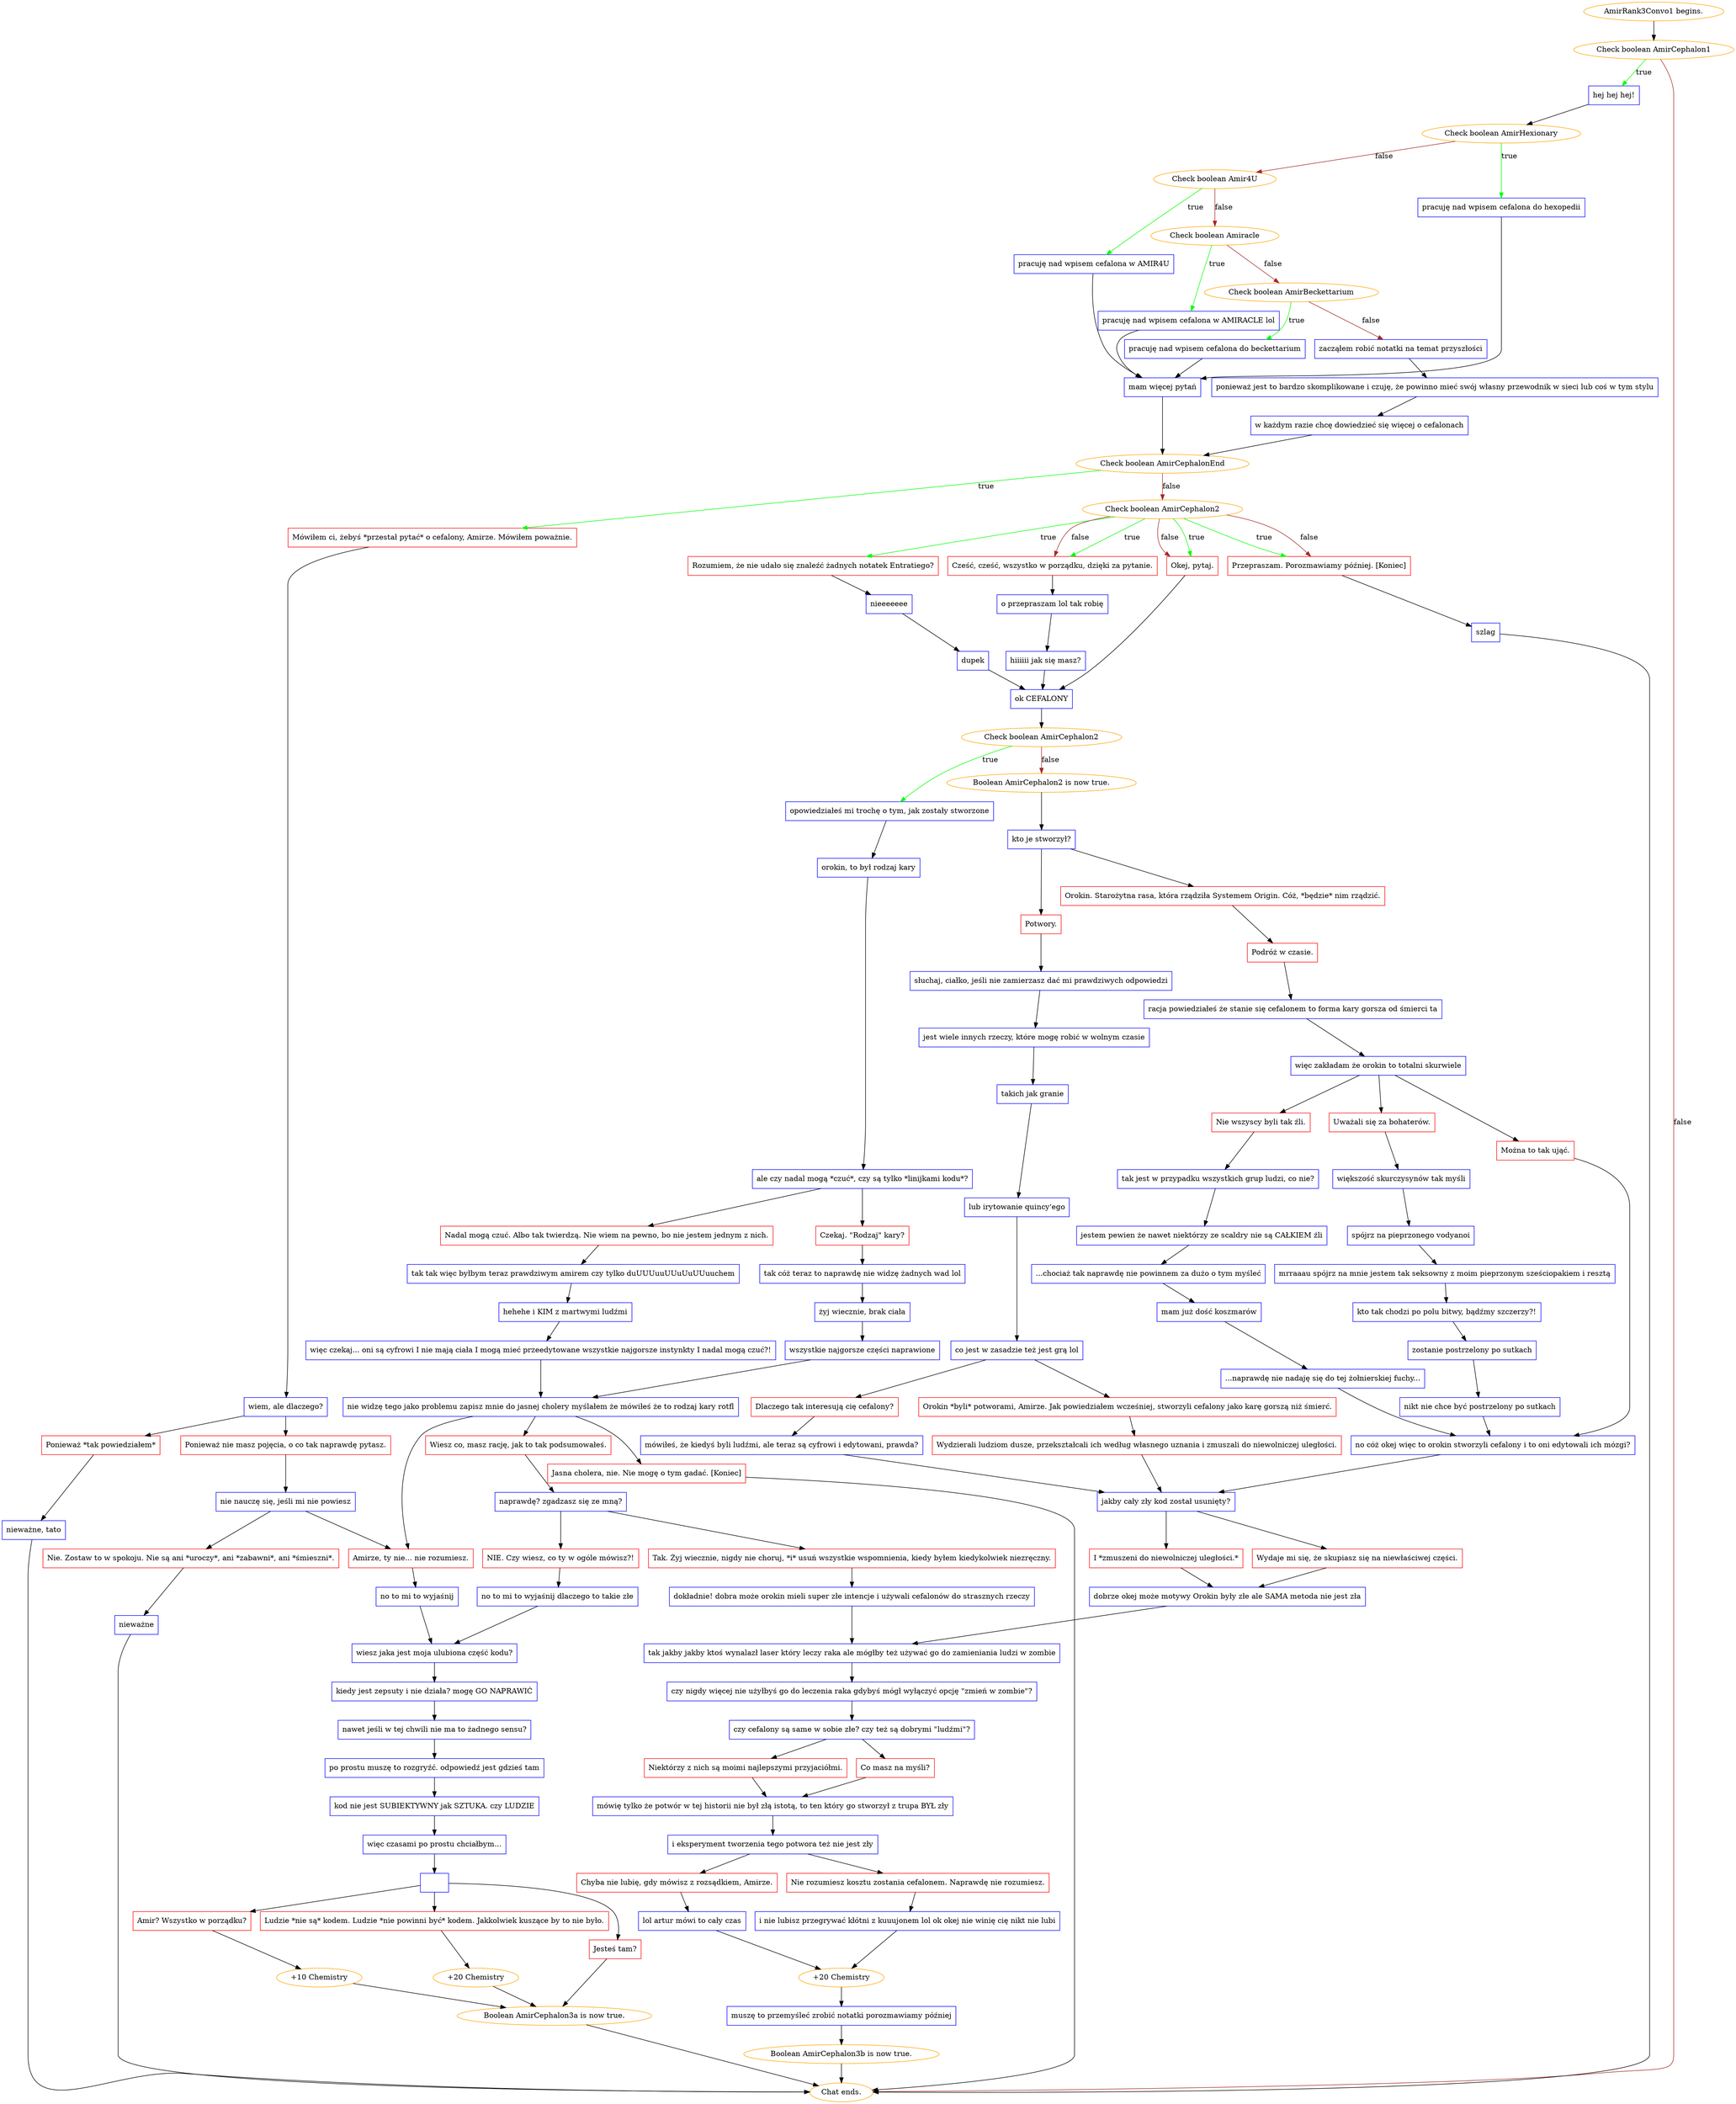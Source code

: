 digraph {
	"AmirRank3Convo1 begins." [color=orange];
		"AmirRank3Convo1 begins." -> j3762237254;
	j3762237254 [label="Check boolean AmirCephalon1",color=orange];
		j3762237254 -> j1455422916 [label=true,color=green];
		j3762237254 -> "Chat ends." [label=false,color=brown];
	j1455422916 [label="hej hej hej!",shape=box,color=blue];
		j1455422916 -> j17917532;
	"Chat ends." [color=orange];
	j17917532 [label="Check boolean AmirHexionary",color=orange];
		j17917532 -> j2224863569 [label=true,color=green];
		j17917532 -> j707512710 [label=false,color=brown];
	j2224863569 [label="pracuję nad wpisem cefalona do hexopedii",shape=box,color=blue];
		j2224863569 -> j2942558772;
	j707512710 [label="Check boolean Amir4U",color=orange];
		j707512710 -> j1982144678 [label=true,color=green];
		j707512710 -> j3973839066 [label=false,color=brown];
	j2942558772 [label="mam więcej pytań",shape=box,color=blue];
		j2942558772 -> j68677739;
	j1982144678 [label="pracuję nad wpisem cefalona w AMIR4U",shape=box,color=blue];
		j1982144678 -> j2942558772;
	j3973839066 [label="Check boolean Amiracle",color=orange];
		j3973839066 -> j2882559909 [label=true,color=green];
		j3973839066 -> j2395187789 [label=false,color=brown];
	j68677739 [label="Check boolean AmirCephalonEnd",color=orange];
		j68677739 -> j837421324 [label=true,color=green];
		j68677739 -> j3078152458 [label=false,color=brown];
	j2882559909 [label="pracuję nad wpisem cefalona w AMIRACLE lol",shape=box,color=blue];
		j2882559909 -> j2942558772;
	j2395187789 [label="Check boolean AmirBeckettarium",color=orange];
		j2395187789 -> j1729175295 [label=true,color=green];
		j2395187789 -> j16398621 [label=false,color=brown];
	j837421324 [label="Mówiłem ci, żebyś *przestał pytać* o cefalony, Amirze. Mówiłem poważnie.",shape=box,color=red];
		j837421324 -> j2917125704;
	j3078152458 [label="Check boolean AmirCephalon2",color=orange];
		j3078152458 -> j1725753235 [label=true,color=green];
		j3078152458 -> j993260548 [label=true,color=green];
		j3078152458 -> j1625458069 [label=true,color=green];
		j3078152458 -> j4116685651 [label=true,color=green];
		j3078152458 -> j993260548 [label=false,color=brown];
		j3078152458 -> j1625458069 [label=false,color=brown];
		j3078152458 -> j4116685651 [label=false,color=brown];
	j1729175295 [label="pracuję nad wpisem cefalona do beckettarium",shape=box,color=blue];
		j1729175295 -> j2942558772;
	j16398621 [label="zacząłem robić notatki na temat przyszłości",shape=box,color=blue];
		j16398621 -> j2073268315;
	j2917125704 [label="wiem, ale dlaczego?",shape=box,color=blue];
		j2917125704 -> j1015150079;
		j2917125704 -> j1545213863;
	j1725753235 [label="Rozumiem, że nie udało się znaleźć żadnych notatek Entratiego?",shape=box,color=red];
		j1725753235 -> j2245840456;
	j993260548 [label="Cześć, cześć, wszystko w porządku, dzięki za pytanie.",shape=box,color=red];
		j993260548 -> j3003131132;
	j1625458069 [label="Okej, pytaj.",shape=box,color=red];
		j1625458069 -> j1703809933;
	j4116685651 [label="Przepraszam. Porozmawiamy później. [Koniec]",shape=box,color=red];
		j4116685651 -> j3991131439;
	j2073268315 [label="ponieważ jest to bardzo skomplikowane i czuję, że powinno mieć swój własny przewodnik w sieci lub coś w tym stylu",shape=box,color=blue];
		j2073268315 -> j444548206;
	j1015150079 [label="Ponieważ *tak powiedziałem*",shape=box,color=red];
		j1015150079 -> j1703276830;
	j1545213863 [label="Ponieważ nie masz pojęcia, o co tak naprawdę pytasz.",shape=box,color=red];
		j1545213863 -> j3039080573;
	j2245840456 [label="nieeeeeee",shape=box,color=blue];
		j2245840456 -> j1213986065;
	j3003131132 [label="o przepraszam lol tak robię",shape=box,color=blue];
		j3003131132 -> j2229662832;
	j1703809933 [label="ok CEFALONY",shape=box,color=blue];
		j1703809933 -> j3708984879;
	j3991131439 [label="szlag",shape=box,color=blue];
		j3991131439 -> "Chat ends.";
	j444548206 [label="w każdym razie chcę dowiedzieć się więcej o cefalonach",shape=box,color=blue];
		j444548206 -> j68677739;
	j1703276830 [label="nieważne, tato",shape=box,color=blue];
		j1703276830 -> "Chat ends.";
	j3039080573 [label="nie nauczę się, jeśli mi nie powiesz",shape=box,color=blue];
		j3039080573 -> j3049478894;
		j3039080573 -> j1957263863;
	j1213986065 [label="dupek",shape=box,color=blue];
		j1213986065 -> j1703809933;
	j2229662832 [label="hiiiiii jak się masz?",shape=box,color=blue];
		j2229662832 -> j1703809933;
	j3708984879 [label="Check boolean AmirCephalon2",color=orange];
		j3708984879 -> j2607253012 [label=true,color=green];
		j3708984879 -> j2088732838 [label=false,color=brown];
	j3049478894 [label="Amirze, ty nie... nie rozumiesz.",shape=box,color=red];
		j3049478894 -> j637938091;
	j1957263863 [label="Nie. Zostaw to w spokoju. Nie są ani *uroczy*, ani *zabawni*, ani *śmieszni*.",shape=box,color=red];
		j1957263863 -> j3755446286;
	j2607253012 [label="opowiedziałeś mi trochę o tym, jak zostały stworzone",shape=box,color=blue];
		j2607253012 -> j3284752923;
	j2088732838 [label="Boolean AmirCephalon2 is now true.",color=orange];
		j2088732838 -> j2546969449;
	j637938091 [label="no to mi to wyjaśnij",shape=box,color=blue];
		j637938091 -> j3216743846;
	j3755446286 [label="nieważne",shape=box,color=blue];
		j3755446286 -> "Chat ends.";
	j3284752923 [label="orokin, to był rodzaj kary",shape=box,color=blue];
		j3284752923 -> j3736369039;
	j2546969449 [label="kto je stworzył?",shape=box,color=blue];
		j2546969449 -> j1680800962;
		j2546969449 -> j3627808950;
	j3216743846 [label="wiesz jaka jest moja ulubiona część kodu?",shape=box,color=blue];
		j3216743846 -> j2655889848;
	j3736369039 [label="ale czy nadal mogą *czuć*, czy są tylko *linijkami kodu*?",shape=box,color=blue];
		j3736369039 -> j281362683;
		j3736369039 -> j3215380103;
	j1680800962 [label="Potwory.",shape=box,color=red];
		j1680800962 -> j553036405;
	j3627808950 [label="Orokin. Starożytna rasa, która rządziła Systemem Origin. Cóż, *będzie* nim rządzić.",shape=box,color=red];
		j3627808950 -> j1692921589;
	j2655889848 [label="kiedy jest zepsuty i nie działa? mogę GO NAPRAWIĆ",shape=box,color=blue];
		j2655889848 -> j1207812273;
	j281362683 [label="Czekaj. \"Rodzaj\" kary?",shape=box,color=red];
		j281362683 -> j688248293;
	j3215380103 [label="Nadal mogą czuć. Albo tak twierdzą. Nie wiem na pewno, bo nie jestem jednym z nich.",shape=box,color=red];
		j3215380103 -> j1841220735;
	j553036405 [label="słuchaj, ciałko, jeśli nie zamierzasz dać mi prawdziwych odpowiedzi",shape=box,color=blue];
		j553036405 -> j2590693708;
	j1692921589 [label="Podróż w czasie.",shape=box,color=red];
		j1692921589 -> j845155925;
	j1207812273 [label="nawet jeśli w tej chwili nie ma to żadnego sensu?",shape=box,color=blue];
		j1207812273 -> j2258014742;
	j688248293 [label="tak cóż teraz to naprawdę nie widzę żadnych wad lol",shape=box,color=blue];
		j688248293 -> j1891537175;
	j1841220735 [label="tak tak więc byłbym teraz prawdziwym amirem czy tylko duUUUuuUUuUuUUuuchem",shape=box,color=blue];
		j1841220735 -> j3342326894;
	j2590693708 [label="jest wiele innych rzeczy, które mogę robić w wolnym czasie",shape=box,color=blue];
		j2590693708 -> j1297947009;
	j845155925 [label="racja powiedziałeś że stanie się cefalonem to forma kary gorsza od śmierci ta",shape=box,color=blue];
		j845155925 -> j2343043019;
	j2258014742 [label="po prostu muszę to rozgryźć. odpowiedź jest gdzieś tam",shape=box,color=blue];
		j2258014742 -> j1669415805;
	j1891537175 [label="żyj wiecznie, brak ciała",shape=box,color=blue];
		j1891537175 -> j1009898316;
	j3342326894 [label="hehehe i KIM z martwymi ludźmi",shape=box,color=blue];
		j3342326894 -> j1913536974;
	j1297947009 [label="takich jak granie",shape=box,color=blue];
		j1297947009 -> j2994764118;
	j2343043019 [label="więc zakładam że orokin to totalni skurwiele",shape=box,color=blue];
		j2343043019 -> j525083644;
		j2343043019 -> j11762490;
		j2343043019 -> j1397774059;
	j1669415805 [label="kod nie jest SUBIEKTYWNY jak SZTUKA. czy LUDZIE",shape=box,color=blue];
		j1669415805 -> j653865064;
	j1009898316 [label="wszystkie najgorsze części naprawione",shape=box,color=blue];
		j1009898316 -> j3379986518;
	j1913536974 [label="więc czekaj... oni są cyfrowi I nie mają ciała I mogą mieć przeedytowane wszystkie najgorsze instynkty I nadal mogą czuć?!",shape=box,color=blue];
		j1913536974 -> j3379986518;
	j2994764118 [label="lub irytowanie quincy'ego",shape=box,color=blue];
		j2994764118 -> j818568287;
	j525083644 [label="Można to tak ująć.",shape=box,color=red];
		j525083644 -> j1308257387;
	j11762490 [label="Nie wszyscy byli tak źli.",shape=box,color=red];
		j11762490 -> j1321615096;
	j1397774059 [label="Uważali się za bohaterów.",shape=box,color=red];
		j1397774059 -> j2366513480;
	j653865064 [label="więc czasami po prostu chciałbym...",shape=box,color=blue];
		j653865064 -> j1760070316;
	j3379986518 [label="nie widzę tego jako problemu zapisz mnie do jasnej cholery myślałem że mówiłeś że to rodzaj kary rotfl",shape=box,color=blue];
		j3379986518 -> j3049478894;
		j3379986518 -> j3259755686;
		j3379986518 -> j2855479227;
	j818568287 [label="co jest w zasadzie też jest grą lol",shape=box,color=blue];
		j818568287 -> j1404801970;
		j818568287 -> j2102674734;
	j1308257387 [label="no cóż okej więc to orokin stworzyli cefalony i to oni edytowali ich mózgi?",shape=box,color=blue];
		j1308257387 -> j2691735346;
	j1321615096 [label="tak jest w przypadku wszystkich grup ludzi, co nie?",shape=box,color=blue];
		j1321615096 -> j2089390661;
	j2366513480 [label="większość skurczysynów tak myśli",shape=box,color=blue];
		j2366513480 -> j634684254;
	j1760070316 [label="",shape=box,color=blue];
		j1760070316 -> j1042891020;
		j1760070316 -> j4222648638;
		j1760070316 -> j2710900760;
	j3259755686 [label="Wiesz co, masz rację, jak to tak podsumowałeś.",shape=box,color=red];
		j3259755686 -> j1868616223;
	j2855479227 [label="Jasna cholera, nie. Nie mogę o tym gadać. [Koniec]",shape=box,color=red];
		j2855479227 -> "Chat ends.";
	j1404801970 [label="Dlaczego tak interesują cię cefalony?",shape=box,color=red];
		j1404801970 -> j2829039427;
	j2102674734 [label="Orokin *byli* potworami, Amirze. Jak powiedziałem wcześniej, stworzyli cefalony jako karę gorszą niż śmierć.",shape=box,color=red];
		j2102674734 -> j1598698166;
	j2691735346 [label="jakby cały zły kod został usunięty?",shape=box,color=blue];
		j2691735346 -> j1041916407;
		j2691735346 -> j3914085285;
	j2089390661 [label="jestem pewien że nawet niektórzy ze scaldry nie są CAŁKIEM źli",shape=box,color=blue];
		j2089390661 -> j1121235872;
	j634684254 [label="spójrz na pieprzonego vodyanoi",shape=box,color=blue];
		j634684254 -> j3087269392;
	j1042891020 [label="Amir? Wszystko w porządku?",shape=box,color=red];
		j1042891020 -> j4073985049;
	j4222648638 [label="Ludzie *nie są* kodem. Ludzie *nie powinni być* kodem. Jakkolwiek kuszące by to nie było.",shape=box,color=red];
		j4222648638 -> j4214579907;
	j2710900760 [label="Jesteś tam?",shape=box,color=red];
		j2710900760 -> j260842033;
	j1868616223 [label="naprawdę? zgadzasz się ze mną?",shape=box,color=blue];
		j1868616223 -> j213388083;
		j1868616223 -> j1649799856;
	j2829039427 [label="mówiłeś, że kiedyś byli ludźmi, ale teraz są cyfrowi i edytowani, prawda?",shape=box,color=blue];
		j2829039427 -> j2691735346;
	j1598698166 [label="Wydzierali ludziom dusze, przekształcali ich według własnego uznania i zmuszali do niewolniczej uległości.",shape=box,color=red];
		j1598698166 -> j2691735346;
	j1041916407 [label="Wydaje mi się, że skupiasz się na niewłaściwej części.",shape=box,color=red];
		j1041916407 -> j1734388681;
	j3914085285 [label="I *zmuszeni do niewolniczej uległości.*",shape=box,color=red];
		j3914085285 -> j1734388681;
	j1121235872 [label="...chociaż tak naprawdę nie powinnem za dużo o tym myśleć",shape=box,color=blue];
		j1121235872 -> j734370416;
	j3087269392 [label="mrraaau spójrz na mnie jestem tak seksowny z moim pieprzonym sześciopakiem i resztą",shape=box,color=blue];
		j3087269392 -> j2484745192;
	j4073985049 [label="+10 Chemistry",color=orange];
		j4073985049 -> j260842033;
	j4214579907 [label="+20 Chemistry",color=orange];
		j4214579907 -> j260842033;
	j260842033 [label="Boolean AmirCephalon3a is now true.",color=orange];
		j260842033 -> "Chat ends.";
	j213388083 [label="NIE. Czy wiesz, co ty w ogóle mówisz?!",shape=box,color=red];
		j213388083 -> j1767810874;
	j1649799856 [label="Tak. Żyj wiecznie, nigdy nie choruj, *i* usuń wszystkie wspomnienia, kiedy byłem kiedykolwiek niezręczny.",shape=box,color=red];
		j1649799856 -> j2988613417;
	j1734388681 [label="dobrze okej może motywy Orokin były złe ale SAMA metoda nie jest zła",shape=box,color=blue];
		j1734388681 -> j3551635701;
	j734370416 [label="mam już dość koszmarów",shape=box,color=blue];
		j734370416 -> j4045891300;
	j2484745192 [label="kto tak chodzi po polu bitwy, bądźmy szczerzy?!",shape=box,color=blue];
		j2484745192 -> j1350228888;
	j1767810874 [label="no to mi to wyjaśnij dlaczego to takie złe",shape=box,color=blue];
		j1767810874 -> j3216743846;
	j2988613417 [label="dokładnie! dobra może orokin mieli super złe intencje i używali cefalonów do strasznych rzeczy",shape=box,color=blue];
		j2988613417 -> j3551635701;
	j3551635701 [label="tak jakby jakby ktoś wynalazł laser który leczy raka ale mógłby też używać go do zamieniania ludzi w zombie",shape=box,color=blue];
		j3551635701 -> j3512445806;
	j4045891300 [label="...naprawdę nie nadaję się do tej żołnierskiej fuchy...",shape=box,color=blue];
		j4045891300 -> j1308257387;
	j1350228888 [label="zostanie postrzelony po sutkach",shape=box,color=blue];
		j1350228888 -> j2676180354;
	j3512445806 [label="czy nigdy więcej nie użyłbyś go do leczenia raka gdybyś mógł wyłączyć opcję \"zmień w zombie\"?",shape=box,color=blue];
		j3512445806 -> j4031927825;
	j2676180354 [label="nikt nie chce być postrzelony po sutkach",shape=box,color=blue];
		j2676180354 -> j1308257387;
	j4031927825 [label="czy cefalony są same w sobie złe? czy też są dobrymi \"ludźmi\"?",shape=box,color=blue];
		j4031927825 -> j798792843;
		j4031927825 -> j1986144279;
	j798792843 [label="Niektórzy z nich są moimi najlepszymi przyjaciółmi.",shape=box,color=red];
		j798792843 -> j84265727;
	j1986144279 [label="Co masz na myśli?",shape=box,color=red];
		j1986144279 -> j84265727;
	j84265727 [label="mówię tylko że potwór w tej historii nie był złą istotą, to ten który go stworzył z trupa BYŁ zły",shape=box,color=blue];
		j84265727 -> j1877219489;
	j1877219489 [label="i eksperyment tworzenia tego potwora też nie jest zły",shape=box,color=blue];
		j1877219489 -> j3789475007;
		j1877219489 -> j1067524915;
	j3789475007 [label="Chyba nie lubię, gdy mówisz z rozsądkiem, Amirze.",shape=box,color=red];
		j3789475007 -> j1978734441;
	j1067524915 [label="Nie rozumiesz kosztu zostania cefalonem. Naprawdę nie rozumiesz.",shape=box,color=red];
		j1067524915 -> j3187300231;
	j1978734441 [label="lol artur mówi to cały czas",shape=box,color=blue];
		j1978734441 -> j3183058410;
	j3187300231 [label="i nie lubisz przegrywać kłótni z kuuujonem lol ok okej nie winię cię nikt nie lubi",shape=box,color=blue];
		j3187300231 -> j3183058410;
	j3183058410 [label="+20 Chemistry",color=orange];
		j3183058410 -> j293210059;
	j293210059 [label="muszę to przemyśleć zrobić notatki porozmawiamy później",shape=box,color=blue];
		j293210059 -> j3124569112;
	j3124569112 [label="Boolean AmirCephalon3b is now true.",color=orange];
		j3124569112 -> "Chat ends.";
}